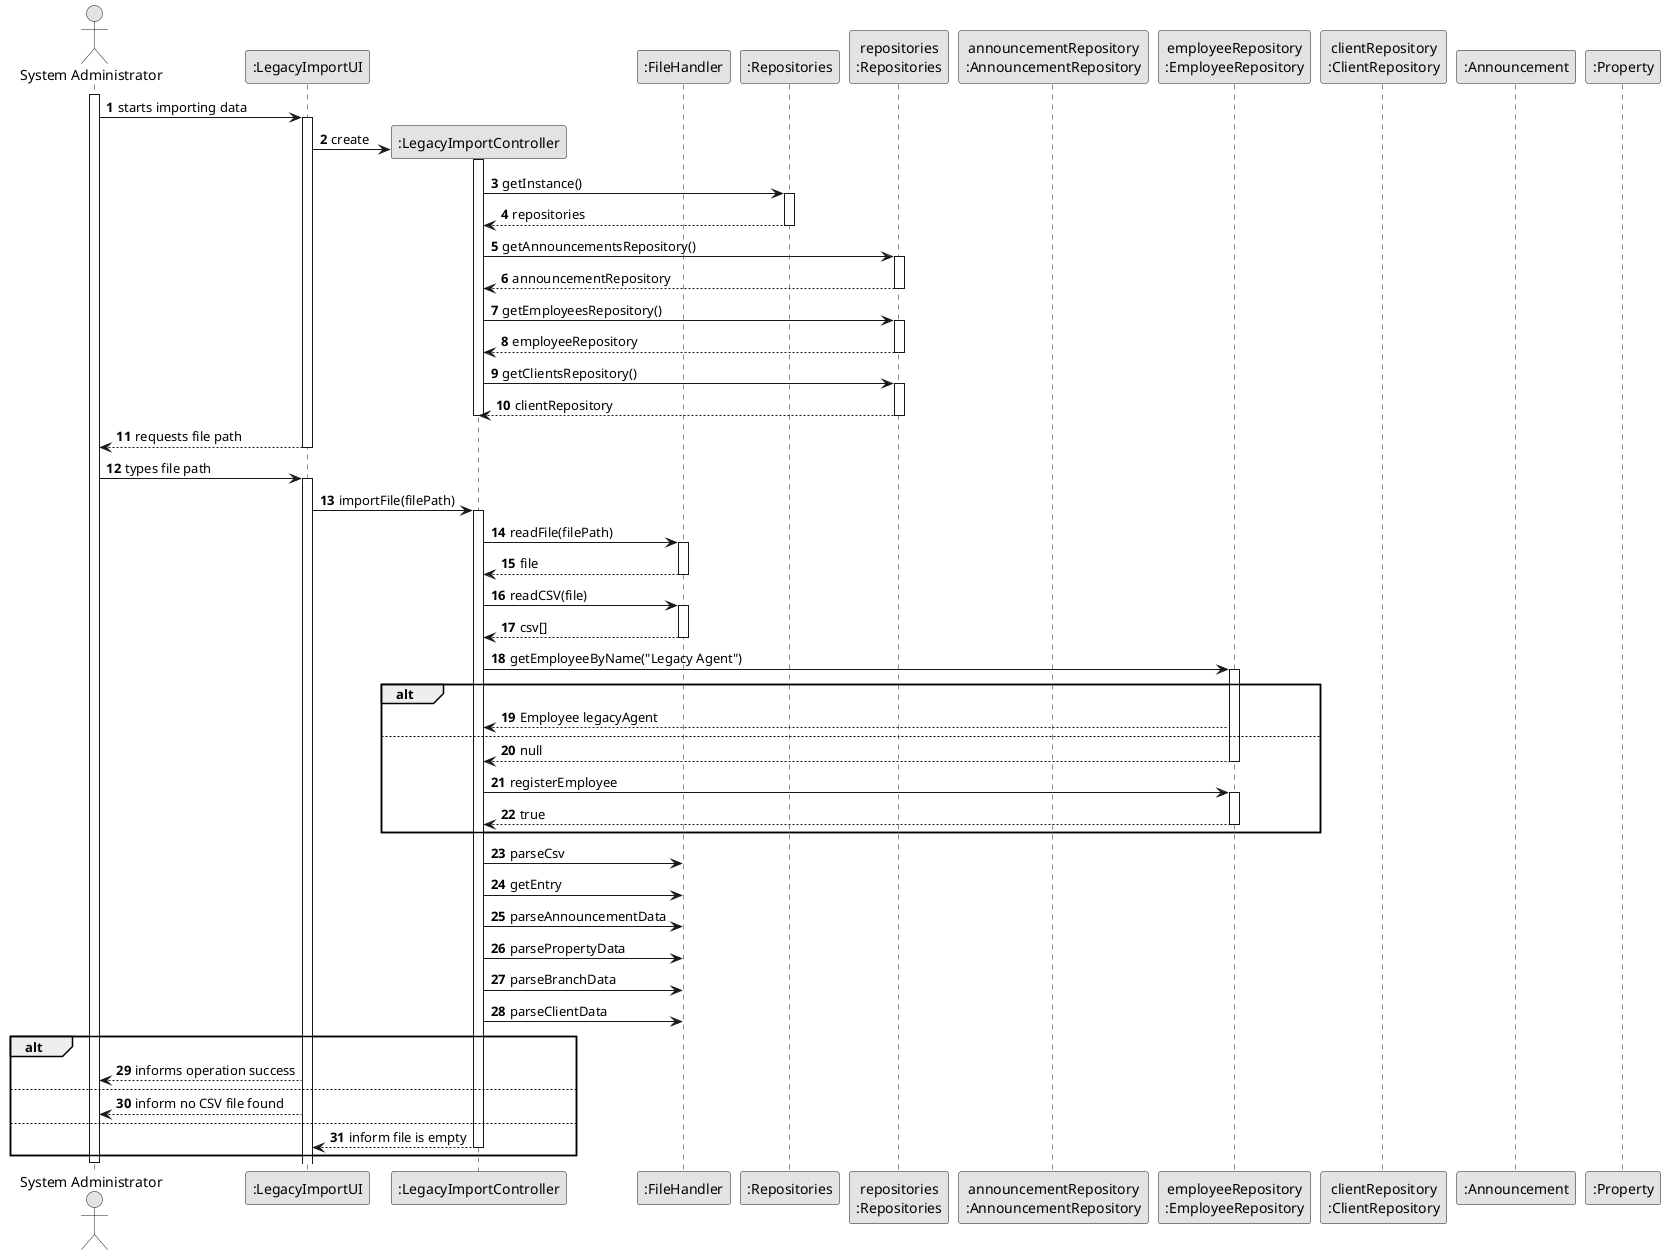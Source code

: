 @startuml
'https://plantuml.com/sequence-diagram

skinparam monochrome true
skinparam shadowing false
autonumber

actor "System Administrator" as sa
participant ":LegacyImportUI" as ui
participant ":LegacyImportController" as ctrl
participant ":FileHandler" as fh
participant ":Repositories" as repos
participant "repositories\n:Repositories" as repositories
participant "announcementRepository\n:AnnouncementRepository" as ARepo
participant "employeeRepository\n:EmployeeRepository" as ERepo
participant "clientRepository\n:ClientRepository" as CRepo
participant ":Announcement" as announcement
participant ":Property" as prop

activate sa
sa -> ui: starts importing data
activate ui
ui -> ctrl**: create
activate ctrl
ctrl -> repos: getInstance()
activate repos
return repositories

ctrl -> repositories: getAnnouncementsRepository()
activate repositories
return announcementRepository

ctrl -> repositories: getEmployeesRepository()
activate repositories
return employeeRepository

ctrl -> repositories: getClientsRepository()
activate repositories
return clientRepository
deactivate ctrl

return requests file path

sa -> ui: types file path
activate ui

ui -> ctrl: importFile(filePath)
activate ctrl
'ctrl -> fh**: create
ctrl -> fh: readFile(filePath)
activate fh
return file

ctrl -> fh: readCSV(file)
activate fh
return csv[]

ctrl -> ERepo: getEmployeeByName("Legacy Agent")
activate ERepo
alt
    ERepo --> ctrl: Employee legacyAgent
else
    return null
    ctrl -> ERepo: registerEmployee
    activate ERepo
    return true
end


ctrl -> fh: parseCsv
ctrl -> fh: getEntry
ctrl -> fh: parseAnnouncementData
ctrl -> fh: parsePropertyData
ctrl -> fh: parseBranchData
ctrl -> fh: parseClientData


alt
    ui --> sa: informs operation success
else
    ui --> sa: inform no CSV file found
else
    return inform file is empty

end

deactivate sa

@enduml